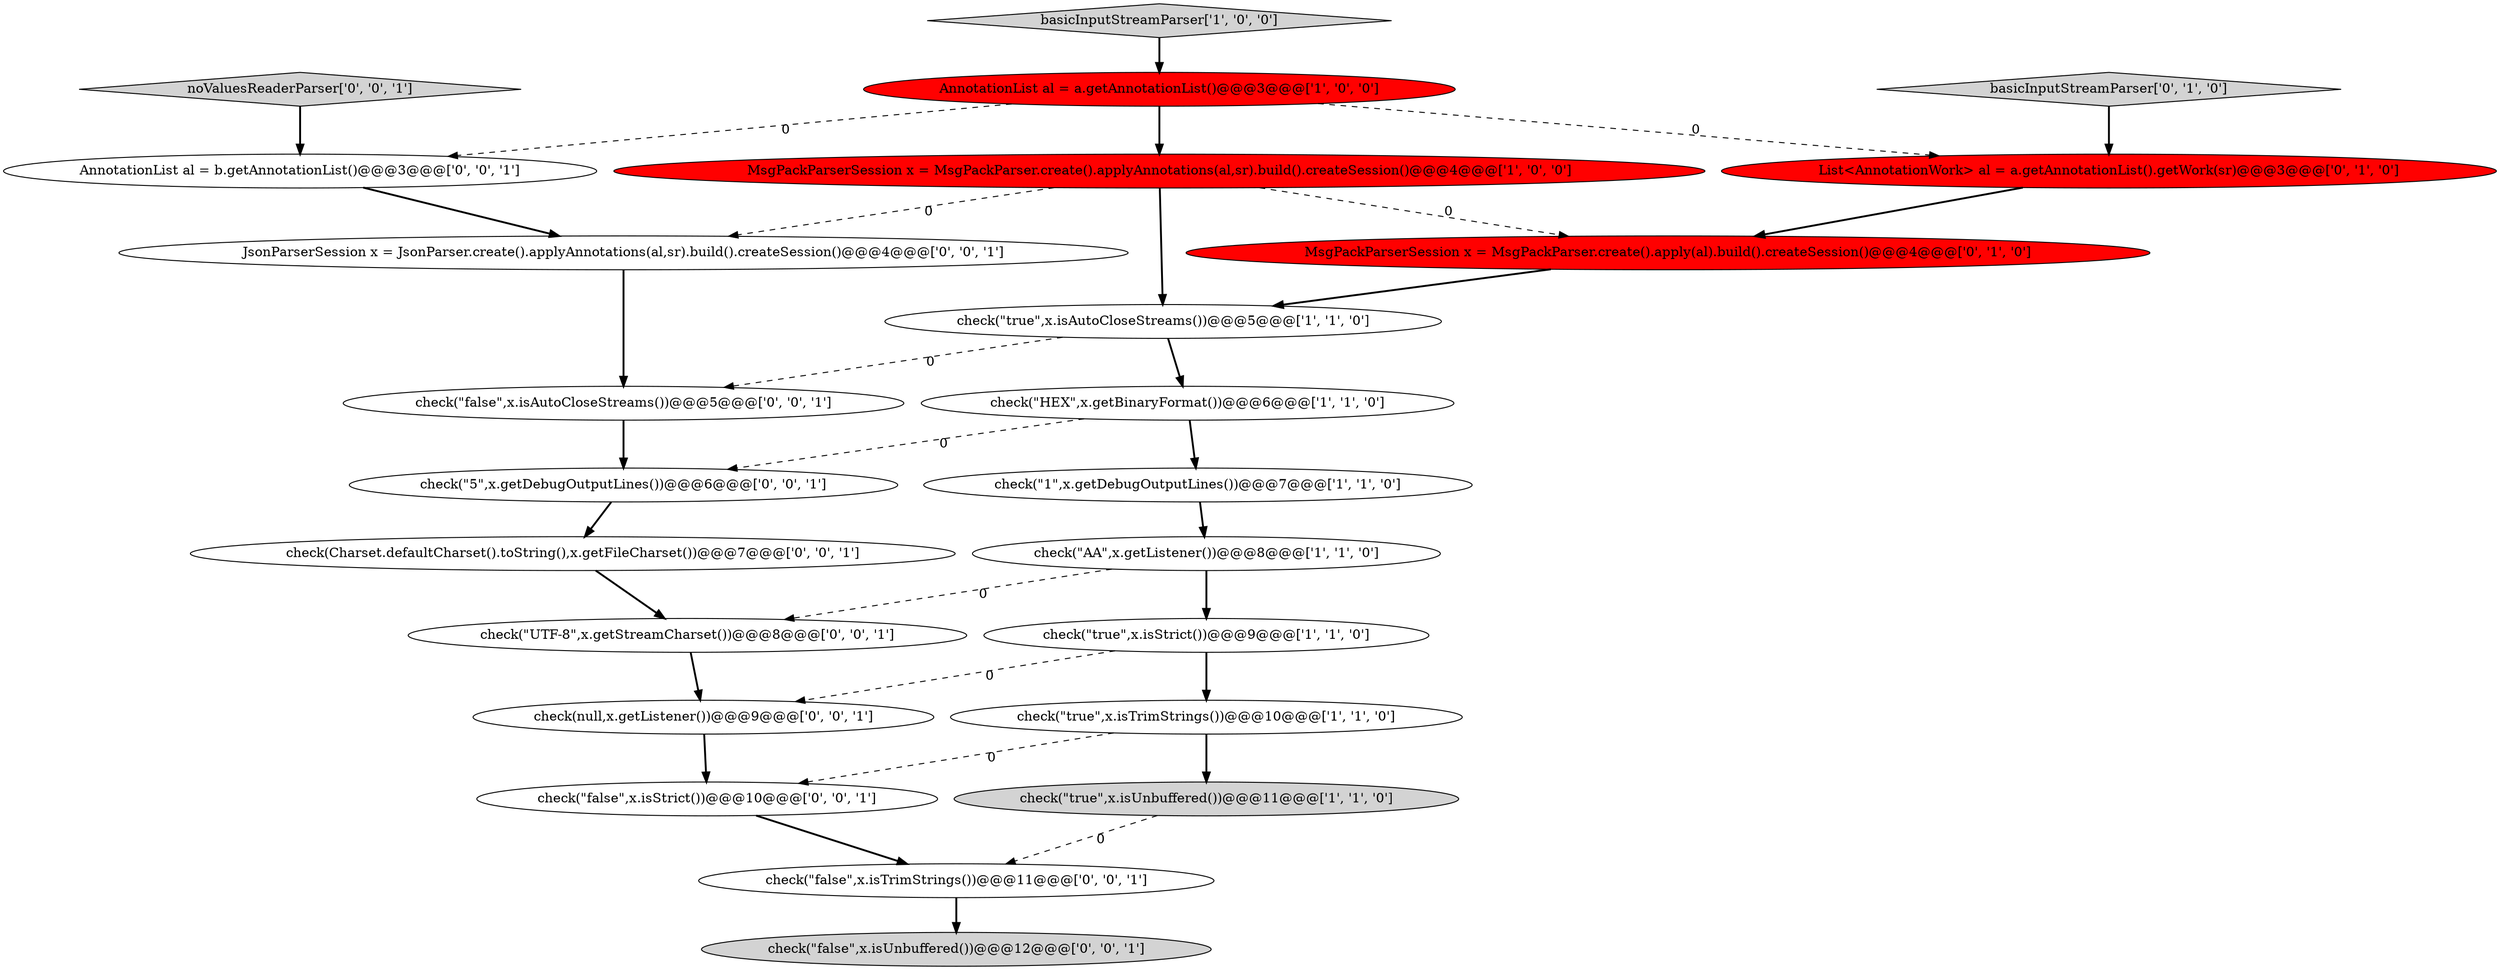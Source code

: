 digraph {
16 [style = filled, label = "JsonParserSession x = JsonParser.create().applyAnnotations(al,sr).build().createSession()@@@4@@@['0', '0', '1']", fillcolor = white, shape = ellipse image = "AAA0AAABBB3BBB"];
3 [style = filled, label = "check(\"1\",x.getDebugOutputLines())@@@7@@@['1', '1', '0']", fillcolor = white, shape = ellipse image = "AAA0AAABBB1BBB"];
11 [style = filled, label = "List<AnnotationWork> al = a.getAnnotationList().getWork(sr)@@@3@@@['0', '1', '0']", fillcolor = red, shape = ellipse image = "AAA1AAABBB2BBB"];
7 [style = filled, label = "check(\"AA\",x.getListener())@@@8@@@['1', '1', '0']", fillcolor = white, shape = ellipse image = "AAA0AAABBB1BBB"];
14 [style = filled, label = "noValuesReaderParser['0', '0', '1']", fillcolor = lightgray, shape = diamond image = "AAA0AAABBB3BBB"];
17 [style = filled, label = "check(\"false\",x.isAutoCloseStreams())@@@5@@@['0', '0', '1']", fillcolor = white, shape = ellipse image = "AAA0AAABBB3BBB"];
9 [style = filled, label = "check(\"true\",x.isTrimStrings())@@@10@@@['1', '1', '0']", fillcolor = white, shape = ellipse image = "AAA0AAABBB1BBB"];
0 [style = filled, label = "check(\"true\",x.isUnbuffered())@@@11@@@['1', '1', '0']", fillcolor = lightgray, shape = ellipse image = "AAA0AAABBB1BBB"];
8 [style = filled, label = "check(\"true\",x.isStrict())@@@9@@@['1', '1', '0']", fillcolor = white, shape = ellipse image = "AAA0AAABBB1BBB"];
22 [style = filled, label = "AnnotationList al = b.getAnnotationList()@@@3@@@['0', '0', '1']", fillcolor = white, shape = ellipse image = "AAA0AAABBB3BBB"];
2 [style = filled, label = "AnnotationList al = a.getAnnotationList()@@@3@@@['1', '0', '0']", fillcolor = red, shape = ellipse image = "AAA1AAABBB1BBB"];
4 [style = filled, label = "check(\"true\",x.isAutoCloseStreams())@@@5@@@['1', '1', '0']", fillcolor = white, shape = ellipse image = "AAA0AAABBB1BBB"];
12 [style = filled, label = "basicInputStreamParser['0', '1', '0']", fillcolor = lightgray, shape = diamond image = "AAA0AAABBB2BBB"];
15 [style = filled, label = "check(\"5\",x.getDebugOutputLines())@@@6@@@['0', '0', '1']", fillcolor = white, shape = ellipse image = "AAA0AAABBB3BBB"];
6 [style = filled, label = "check(\"HEX\",x.getBinaryFormat())@@@6@@@['1', '1', '0']", fillcolor = white, shape = ellipse image = "AAA0AAABBB1BBB"];
23 [style = filled, label = "check(null,x.getListener())@@@9@@@['0', '0', '1']", fillcolor = white, shape = ellipse image = "AAA0AAABBB3BBB"];
1 [style = filled, label = "basicInputStreamParser['1', '0', '0']", fillcolor = lightgray, shape = diamond image = "AAA0AAABBB1BBB"];
21 [style = filled, label = "check(Charset.defaultCharset().toString(),x.getFileCharset())@@@7@@@['0', '0', '1']", fillcolor = white, shape = ellipse image = "AAA0AAABBB3BBB"];
18 [style = filled, label = "check(\"false\",x.isUnbuffered())@@@12@@@['0', '0', '1']", fillcolor = lightgray, shape = ellipse image = "AAA0AAABBB3BBB"];
10 [style = filled, label = "MsgPackParserSession x = MsgPackParser.create().apply(al).build().createSession()@@@4@@@['0', '1', '0']", fillcolor = red, shape = ellipse image = "AAA1AAABBB2BBB"];
19 [style = filled, label = "check(\"UTF-8\",x.getStreamCharset())@@@8@@@['0', '0', '1']", fillcolor = white, shape = ellipse image = "AAA0AAABBB3BBB"];
13 [style = filled, label = "check(\"false\",x.isStrict())@@@10@@@['0', '0', '1']", fillcolor = white, shape = ellipse image = "AAA0AAABBB3BBB"];
5 [style = filled, label = "MsgPackParserSession x = MsgPackParser.create().applyAnnotations(al,sr).build().createSession()@@@4@@@['1', '0', '0']", fillcolor = red, shape = ellipse image = "AAA1AAABBB1BBB"];
20 [style = filled, label = "check(\"false\",x.isTrimStrings())@@@11@@@['0', '0', '1']", fillcolor = white, shape = ellipse image = "AAA0AAABBB3BBB"];
6->3 [style = bold, label=""];
9->0 [style = bold, label=""];
21->19 [style = bold, label=""];
4->17 [style = dashed, label="0"];
4->6 [style = bold, label=""];
22->16 [style = bold, label=""];
15->21 [style = bold, label=""];
8->23 [style = dashed, label="0"];
12->11 [style = bold, label=""];
14->22 [style = bold, label=""];
16->17 [style = bold, label=""];
7->8 [style = bold, label=""];
0->20 [style = dashed, label="0"];
5->16 [style = dashed, label="0"];
20->18 [style = bold, label=""];
5->10 [style = dashed, label="0"];
3->7 [style = bold, label=""];
6->15 [style = dashed, label="0"];
23->13 [style = bold, label=""];
11->10 [style = bold, label=""];
7->19 [style = dashed, label="0"];
19->23 [style = bold, label=""];
5->4 [style = bold, label=""];
9->13 [style = dashed, label="0"];
17->15 [style = bold, label=""];
8->9 [style = bold, label=""];
10->4 [style = bold, label=""];
2->11 [style = dashed, label="0"];
1->2 [style = bold, label=""];
2->22 [style = dashed, label="0"];
2->5 [style = bold, label=""];
13->20 [style = bold, label=""];
}
